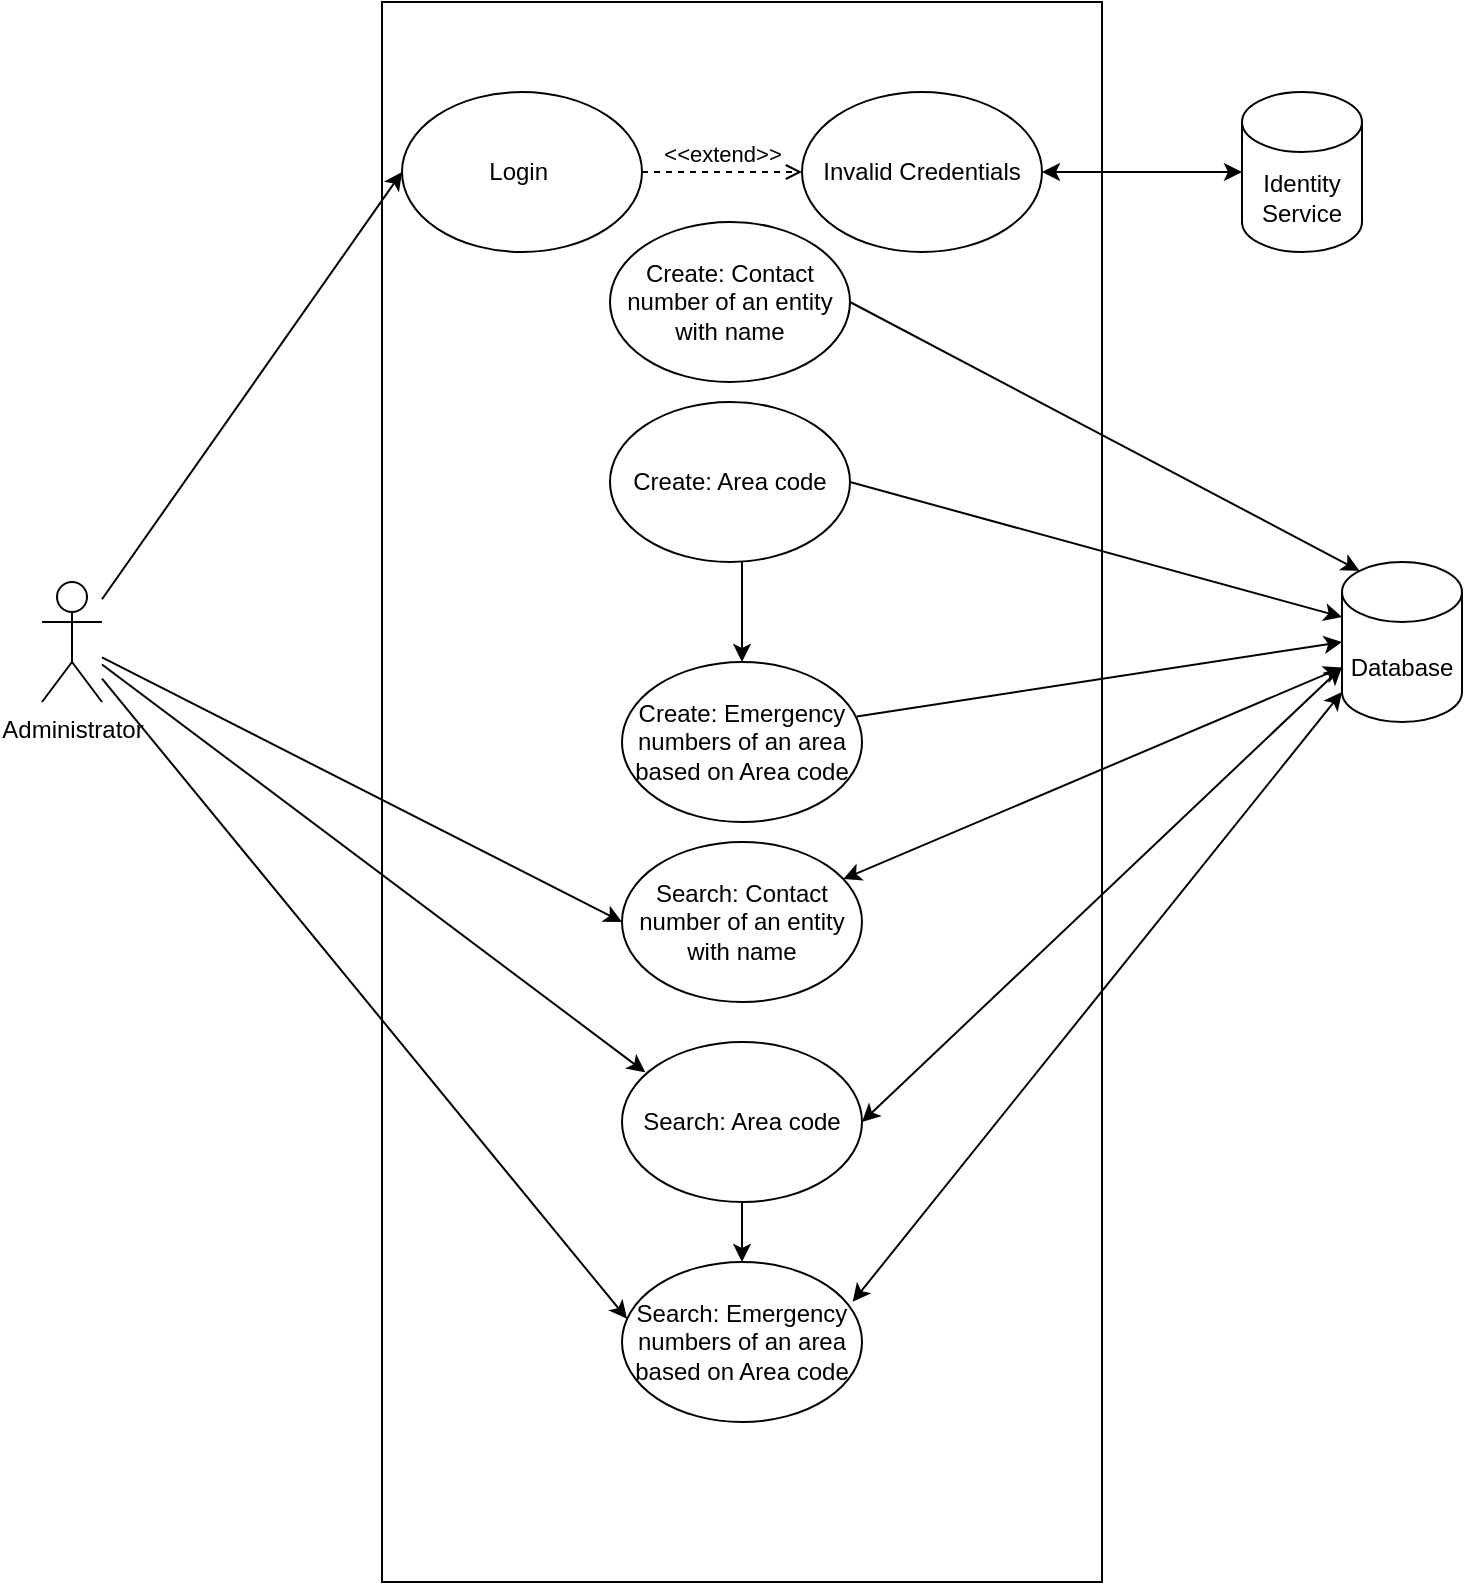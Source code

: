 <mxfile version="20.8.21" type="github">
  <diagram name="Page-1" id="6EyblzrIjItD2IjLhD8e">
    <mxGraphModel dx="1184" dy="568" grid="1" gridSize="10" guides="1" tooltips="1" connect="1" arrows="1" fold="1" page="1" pageScale="1" pageWidth="827" pageHeight="1169" math="0" shadow="0">
      <root>
        <mxCell id="0" />
        <mxCell id="1" parent="0" />
        <mxCell id="JC255g4Zn3fgpcR03gjc-1" value="Administrator" style="shape=umlActor;verticalLabelPosition=bottom;verticalAlign=top;html=1;outlineConnect=0;" parent="1" vertex="1">
          <mxGeometry x="70" y="450" width="30" height="60" as="geometry" />
        </mxCell>
        <mxCell id="JC255g4Zn3fgpcR03gjc-3" value="" style="rounded=0;whiteSpace=wrap;html=1;" parent="1" vertex="1">
          <mxGeometry x="240" y="160" width="360" height="790" as="geometry" />
        </mxCell>
        <mxCell id="JC255g4Zn3fgpcR03gjc-7" value="Database" style="shape=cylinder3;whiteSpace=wrap;html=1;boundedLbl=1;backgroundOutline=1;size=15;" parent="1" vertex="1">
          <mxGeometry x="720" y="440" width="60" height="80" as="geometry" />
        </mxCell>
        <mxCell id="JC255g4Zn3fgpcR03gjc-8" value="Login&amp;nbsp;" style="ellipse;whiteSpace=wrap;html=1;" parent="1" vertex="1">
          <mxGeometry x="250" y="205" width="120" height="80" as="geometry" />
        </mxCell>
        <mxCell id="JC255g4Zn3fgpcR03gjc-9" value="Invalid Credentials" style="ellipse;whiteSpace=wrap;html=1;" parent="1" vertex="1">
          <mxGeometry x="450" y="205" width="120" height="80" as="geometry" />
        </mxCell>
        <mxCell id="JC255g4Zn3fgpcR03gjc-10" value="&amp;lt;&amp;lt;extend&amp;gt;&amp;gt;" style="html=1;verticalAlign=bottom;labelBackgroundColor=none;endArrow=open;endFill=0;dashed=1;rounded=0;exitX=1;exitY=0.5;exitDx=0;exitDy=0;entryX=0;entryY=0.5;entryDx=0;entryDy=0;" parent="1" source="JC255g4Zn3fgpcR03gjc-8" target="JC255g4Zn3fgpcR03gjc-9" edge="1">
          <mxGeometry width="160" relative="1" as="geometry">
            <mxPoint x="350" y="375" as="sourcePoint" />
            <mxPoint x="510" y="375" as="targetPoint" />
          </mxGeometry>
        </mxCell>
        <mxCell id="JC255g4Zn3fgpcR03gjc-13" value="" style="endArrow=classic;startArrow=classic;html=1;rounded=0;exitX=1;exitY=0.5;exitDx=0;exitDy=0;" parent="1" source="JC255g4Zn3fgpcR03gjc-9" edge="1">
          <mxGeometry width="50" height="50" relative="1" as="geometry">
            <mxPoint x="410" y="405" as="sourcePoint" />
            <mxPoint x="670" y="245" as="targetPoint" />
          </mxGeometry>
        </mxCell>
        <mxCell id="JC255g4Zn3fgpcR03gjc-14" value="Identity Service" style="shape=cylinder3;whiteSpace=wrap;html=1;boundedLbl=1;backgroundOutline=1;size=15;" parent="1" vertex="1">
          <mxGeometry x="670" y="205" width="60" height="80" as="geometry" />
        </mxCell>
        <mxCell id="JC255g4Zn3fgpcR03gjc-17" value="Search: Contact number of an entity with name" style="ellipse;whiteSpace=wrap;html=1;" parent="1" vertex="1">
          <mxGeometry x="360" y="580" width="120" height="80" as="geometry" />
        </mxCell>
        <mxCell id="JC255g4Zn3fgpcR03gjc-19" value="Search: Emergency numbers of an area based on Area code" style="ellipse;whiteSpace=wrap;html=1;" parent="1" vertex="1">
          <mxGeometry x="360" y="790" width="120" height="80" as="geometry" />
        </mxCell>
        <mxCell id="JC255g4Zn3fgpcR03gjc-20" value="Search: Area code" style="ellipse;whiteSpace=wrap;html=1;" parent="1" vertex="1">
          <mxGeometry x="360" y="680" width="120" height="80" as="geometry" />
        </mxCell>
        <mxCell id="JC255g4Zn3fgpcR03gjc-21" value="" style="endArrow=classic;html=1;rounded=0;entryX=0;entryY=0.5;entryDx=0;entryDy=0;" parent="1" source="JC255g4Zn3fgpcR03gjc-1" target="JC255g4Zn3fgpcR03gjc-17" edge="1">
          <mxGeometry width="50" height="50" relative="1" as="geometry">
            <mxPoint x="160" y="285" as="sourcePoint" />
            <mxPoint x="460" y="475" as="targetPoint" />
          </mxGeometry>
        </mxCell>
        <mxCell id="JC255g4Zn3fgpcR03gjc-22" value="" style="endArrow=classic;html=1;rounded=0;entryX=0;entryY=0.5;entryDx=0;entryDy=0;anchorPointDirection=1;" parent="1" source="JC255g4Zn3fgpcR03gjc-1" target="JC255g4Zn3fgpcR03gjc-8" edge="1">
          <mxGeometry width="50" height="50" relative="1" as="geometry">
            <mxPoint x="410" y="525" as="sourcePoint" />
            <mxPoint x="460" y="475" as="targetPoint" />
          </mxGeometry>
        </mxCell>
        <mxCell id="JC255g4Zn3fgpcR03gjc-24" value="" style="endArrow=classic;html=1;rounded=0;entryX=0.097;entryY=0.189;entryDx=0;entryDy=0;entryPerimeter=0;" parent="1" source="JC255g4Zn3fgpcR03gjc-1" target="JC255g4Zn3fgpcR03gjc-20" edge="1">
          <mxGeometry width="50" height="50" relative="1" as="geometry">
            <mxPoint x="410" y="525" as="sourcePoint" />
            <mxPoint x="460" y="475" as="targetPoint" />
          </mxGeometry>
        </mxCell>
        <mxCell id="JC255g4Zn3fgpcR03gjc-25" value="" style="endArrow=classic;html=1;rounded=0;entryX=0.021;entryY=0.355;entryDx=0;entryDy=0;entryPerimeter=0;" parent="1" source="JC255g4Zn3fgpcR03gjc-1" target="JC255g4Zn3fgpcR03gjc-19" edge="1">
          <mxGeometry width="50" height="50" relative="1" as="geometry">
            <mxPoint x="140" y="335" as="sourcePoint" />
            <mxPoint x="460" y="335" as="targetPoint" />
          </mxGeometry>
        </mxCell>
        <mxCell id="JC255g4Zn3fgpcR03gjc-26" value="" style="endArrow=classic;startArrow=classic;html=1;rounded=0;" parent="1" source="JC255g4Zn3fgpcR03gjc-17" target="JC255g4Zn3fgpcR03gjc-7" edge="1">
          <mxGeometry width="50" height="50" relative="1" as="geometry">
            <mxPoint x="410" y="385" as="sourcePoint" />
            <mxPoint x="460" y="335" as="targetPoint" />
          </mxGeometry>
        </mxCell>
        <mxCell id="JC255g4Zn3fgpcR03gjc-27" value="" style="endArrow=classic;startArrow=classic;html=1;rounded=0;exitX=1;exitY=0.5;exitDx=0;exitDy=0;entryX=0;entryY=0;entryDx=0;entryDy=52.5;entryPerimeter=0;" parent="1" source="JC255g4Zn3fgpcR03gjc-20" target="JC255g4Zn3fgpcR03gjc-7" edge="1">
          <mxGeometry width="50" height="50" relative="1" as="geometry">
            <mxPoint x="483" y="371" as="sourcePoint" />
            <mxPoint x="670" y="395" as="targetPoint" />
          </mxGeometry>
        </mxCell>
        <mxCell id="JC255g4Zn3fgpcR03gjc-28" value="" style="endArrow=classic;html=1;rounded=0;exitX=0.5;exitY=1;exitDx=0;exitDy=0;entryX=0.5;entryY=0;entryDx=0;entryDy=0;" parent="1" source="JC255g4Zn3fgpcR03gjc-20" target="JC255g4Zn3fgpcR03gjc-19" edge="1">
          <mxGeometry width="50" height="50" relative="1" as="geometry">
            <mxPoint x="410" y="385" as="sourcePoint" />
            <mxPoint x="460" y="335" as="targetPoint" />
          </mxGeometry>
        </mxCell>
        <mxCell id="JC255g4Zn3fgpcR03gjc-29" value="" style="endArrow=classic;startArrow=classic;html=1;rounded=0;entryX=0.961;entryY=0.249;entryDx=0;entryDy=0;entryPerimeter=0;exitX=0;exitY=1;exitDx=0;exitDy=-15;exitPerimeter=0;" parent="1" source="JC255g4Zn3fgpcR03gjc-7" target="JC255g4Zn3fgpcR03gjc-19" edge="1">
          <mxGeometry width="50" height="50" relative="1" as="geometry">
            <mxPoint x="410" y="385" as="sourcePoint" />
            <mxPoint x="460" y="335" as="targetPoint" />
          </mxGeometry>
        </mxCell>
        <mxCell id="tUecFBRFa10u4cbNKLqT-4" value="Create: Contact number of an entity with name" style="ellipse;whiteSpace=wrap;html=1;" parent="1" vertex="1">
          <mxGeometry x="354" y="270" width="120" height="80" as="geometry" />
        </mxCell>
        <mxCell id="tUecFBRFa10u4cbNKLqT-6" value="Create: Area code" style="ellipse;whiteSpace=wrap;html=1;" parent="1" vertex="1">
          <mxGeometry x="354" y="360" width="120" height="80" as="geometry" />
        </mxCell>
        <mxCell id="tUecFBRFa10u4cbNKLqT-7" value="Create: Emergency numbers of an area based on Area code" style="ellipse;whiteSpace=wrap;html=1;" parent="1" vertex="1">
          <mxGeometry x="360" y="490" width="120" height="80" as="geometry" />
        </mxCell>
        <mxCell id="tUecFBRFa10u4cbNKLqT-8" value="" style="endArrow=classic;html=1;rounded=0;entryX=0.5;entryY=0;entryDx=0;entryDy=0;" parent="1" target="tUecFBRFa10u4cbNKLqT-7" edge="1">
          <mxGeometry width="50" height="50" relative="1" as="geometry">
            <mxPoint x="420" y="440" as="sourcePoint" />
            <mxPoint x="460" y="-10" as="targetPoint" />
          </mxGeometry>
        </mxCell>
        <mxCell id="tUecFBRFa10u4cbNKLqT-9" value="" style="endArrow=classic;html=1;rounded=0;entryX=0;entryY=0.5;entryDx=0;entryDy=0;entryPerimeter=0;exitX=0.978;exitY=0.34;exitDx=0;exitDy=0;exitPerimeter=0;" parent="1" source="tUecFBRFa10u4cbNKLqT-7" target="JC255g4Zn3fgpcR03gjc-7" edge="1">
          <mxGeometry width="50" height="50" relative="1" as="geometry">
            <mxPoint x="440" y="520" as="sourcePoint" />
            <mxPoint x="490" y="470" as="targetPoint" />
          </mxGeometry>
        </mxCell>
        <mxCell id="tUecFBRFa10u4cbNKLqT-12" value="" style="endArrow=classic;html=1;rounded=0;entryX=0;entryY=0;entryDx=0;entryDy=27.5;entryPerimeter=0;exitX=1;exitY=0.5;exitDx=0;exitDy=0;" parent="1" source="tUecFBRFa10u4cbNKLqT-6" target="JC255g4Zn3fgpcR03gjc-7" edge="1">
          <mxGeometry width="50" height="50" relative="1" as="geometry">
            <mxPoint x="487" y="527" as="sourcePoint" />
            <mxPoint x="730" y="490" as="targetPoint" />
          </mxGeometry>
        </mxCell>
        <mxCell id="tUecFBRFa10u4cbNKLqT-13" value="" style="endArrow=classic;html=1;rounded=0;entryX=0.145;entryY=0;entryDx=0;entryDy=4.35;entryPerimeter=0;exitX=1;exitY=0.5;exitDx=0;exitDy=0;" parent="1" source="tUecFBRFa10u4cbNKLqT-4" target="JC255g4Zn3fgpcR03gjc-7" edge="1">
          <mxGeometry width="50" height="50" relative="1" as="geometry">
            <mxPoint x="484" y="410" as="sourcePoint" />
            <mxPoint x="730" y="478" as="targetPoint" />
          </mxGeometry>
        </mxCell>
      </root>
    </mxGraphModel>
  </diagram>
</mxfile>
